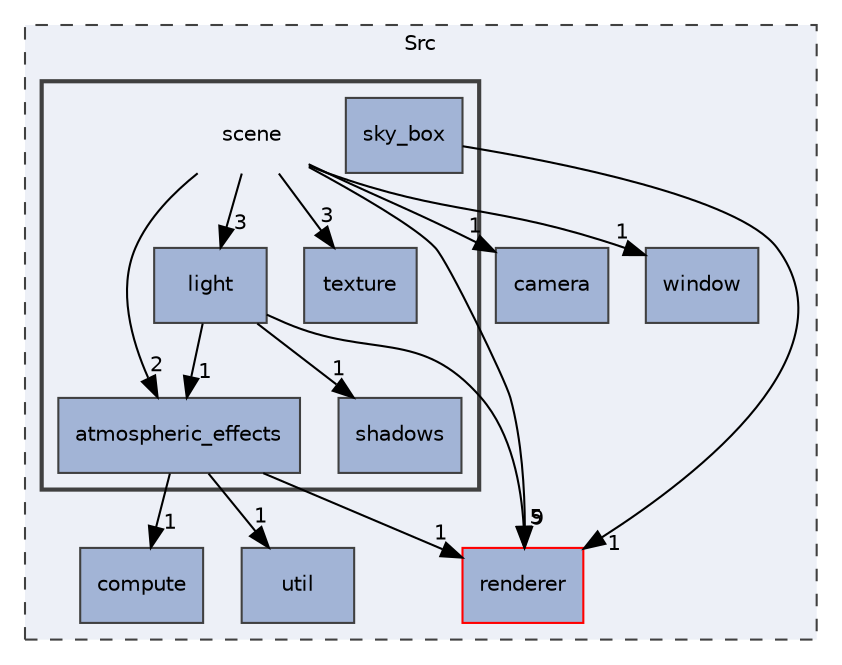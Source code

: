 digraph "C:/Users/jonas/Desktop/GraphicEngine/Src/scene"
{
 // INTERACTIVE_SVG=YES
 // LATEX_PDF_SIZE
  bgcolor="transparent";
  edge [fontname="Helvetica",fontsize="10",labelfontname="Helvetica",labelfontsize="10"];
  node [fontname="Helvetica",fontsize="10",shape=record];
  compound=true
  subgraph clusterdir_413f4e031a85da0d68269c6fd2f76e1c {
    graph [ bgcolor="#edf0f7", pencolor="grey25", style="filled,dashed,", label="Src", fontname="Helvetica", fontsize="10", URL="dir_413f4e031a85da0d68269c6fd2f76e1c.html"]
  dir_110bf15beb781d7cd423359a55b6cfac [shape=box, label="renderer", style="filled,", fillcolor="#a2b4d6", color="red", URL="dir_110bf15beb781d7cd423359a55b6cfac.html"];
  dir_fef4120f6678d99701b8db8a3c7b6632 [shape=box, label="camera", style="filled,", fillcolor="#a2b4d6", color="grey25", URL="dir_fef4120f6678d99701b8db8a3c7b6632.html"];
  dir_2d749d84044300592695f3e304c446b2 [shape=box, label="compute", style="filled,", fillcolor="#a2b4d6", color="grey25", URL="dir_2d749d84044300592695f3e304c446b2.html"];
  dir_517feb0deace64d74c1e186f0ef34274 [shape=box, label="util", style="filled,", fillcolor="#a2b4d6", color="grey25", URL="dir_517feb0deace64d74c1e186f0ef34274.html"];
  dir_6b7c82ac0387e0a7563fc456991bd83c [shape=box, label="window", style="filled,", fillcolor="#a2b4d6", color="grey25", URL="dir_6b7c82ac0387e0a7563fc456991bd83c.html"];
  subgraph clusterdir_bd4132eaf25bc91ffa6e489ae31851f6 {
    graph [ bgcolor="#edf0f7", pencolor="grey25", style="filled,bold,", label="", fontname="Helvetica", fontsize="10", URL="dir_bd4132eaf25bc91ffa6e489ae31851f6.html"]
    dir_bd4132eaf25bc91ffa6e489ae31851f6 [shape=plaintext, label="scene"];
  dir_004c8e92ddf9301d2c40df8ae3783433 [shape=box, label="atmospheric_effects", style="filled,", fillcolor="#a2b4d6", color="grey25", URL="dir_004c8e92ddf9301d2c40df8ae3783433.html"];
  dir_304cee0d91ef55ef513181981b3dcb04 [shape=box, label="light", style="filled,", fillcolor="#a2b4d6", color="grey25", URL="dir_304cee0d91ef55ef513181981b3dcb04.html"];
  dir_1cb24139e101c99482f4fd99a876ac8d [shape=box, label="shadows", style="filled,", fillcolor="#a2b4d6", color="grey25", URL="dir_1cb24139e101c99482f4fd99a876ac8d.html"];
  dir_67183895b053b26910cf45db16edd228 [shape=box, label="sky_box", style="filled,", fillcolor="#a2b4d6", color="grey25", URL="dir_67183895b053b26910cf45db16edd228.html"];
  dir_7cc98183633f7158cb0cd6f71c147b63 [shape=box, label="texture", style="filled,", fillcolor="#a2b4d6", color="grey25", URL="dir_7cc98183633f7158cb0cd6f71c147b63.html"];
  }
  }
  dir_bd4132eaf25bc91ffa6e489ae31851f6->dir_004c8e92ddf9301d2c40df8ae3783433 [headlabel="2", labeldistance=1.5 headhref="dir_000013_000001.html"];
  dir_bd4132eaf25bc91ffa6e489ae31851f6->dir_110bf15beb781d7cd423359a55b6cfac [headlabel="9", labeldistance=1.5 headhref="dir_000013_000012.html"];
  dir_bd4132eaf25bc91ffa6e489ae31851f6->dir_304cee0d91ef55ef513181981b3dcb04 [headlabel="3", labeldistance=1.5 headhref="dir_000013_000009.html"];
  dir_bd4132eaf25bc91ffa6e489ae31851f6->dir_6b7c82ac0387e0a7563fc456991bd83c [headlabel="1", labeldistance=1.5 headhref="dir_000013_000019.html"];
  dir_bd4132eaf25bc91ffa6e489ae31851f6->dir_7cc98183633f7158cb0cd6f71c147b63 [headlabel="3", labeldistance=1.5 headhref="dir_000013_000017.html"];
  dir_bd4132eaf25bc91ffa6e489ae31851f6->dir_fef4120f6678d99701b8db8a3c7b6632 [headlabel="1", labeldistance=1.5 headhref="dir_000013_000002.html"];
  dir_004c8e92ddf9301d2c40df8ae3783433->dir_110bf15beb781d7cd423359a55b6cfac [headlabel="1", labeldistance=1.5 headhref="dir_000001_000012.html"];
  dir_004c8e92ddf9301d2c40df8ae3783433->dir_517feb0deace64d74c1e186f0ef34274 [headlabel="1", labeldistance=1.5 headhref="dir_000001_000018.html"];
  dir_004c8e92ddf9301d2c40df8ae3783433->dir_2d749d84044300592695f3e304c446b2 [headlabel="1", labeldistance=1.5 headhref="dir_000001_000004.html"];
  dir_304cee0d91ef55ef513181981b3dcb04->dir_110bf15beb781d7cd423359a55b6cfac [headlabel="5", labeldistance=1.5 headhref="dir_000009_000012.html"];
  dir_304cee0d91ef55ef513181981b3dcb04->dir_1cb24139e101c99482f4fd99a876ac8d [headlabel="1", labeldistance=1.5 headhref="dir_000009_000014.html"];
  dir_304cee0d91ef55ef513181981b3dcb04->dir_004c8e92ddf9301d2c40df8ae3783433 [headlabel="1", labeldistance=1.5 headhref="dir_000009_000001.html"];
  dir_67183895b053b26910cf45db16edd228->dir_110bf15beb781d7cd423359a55b6cfac [headlabel="1", labeldistance=1.5 headhref="dir_000015_000012.html"];
}
